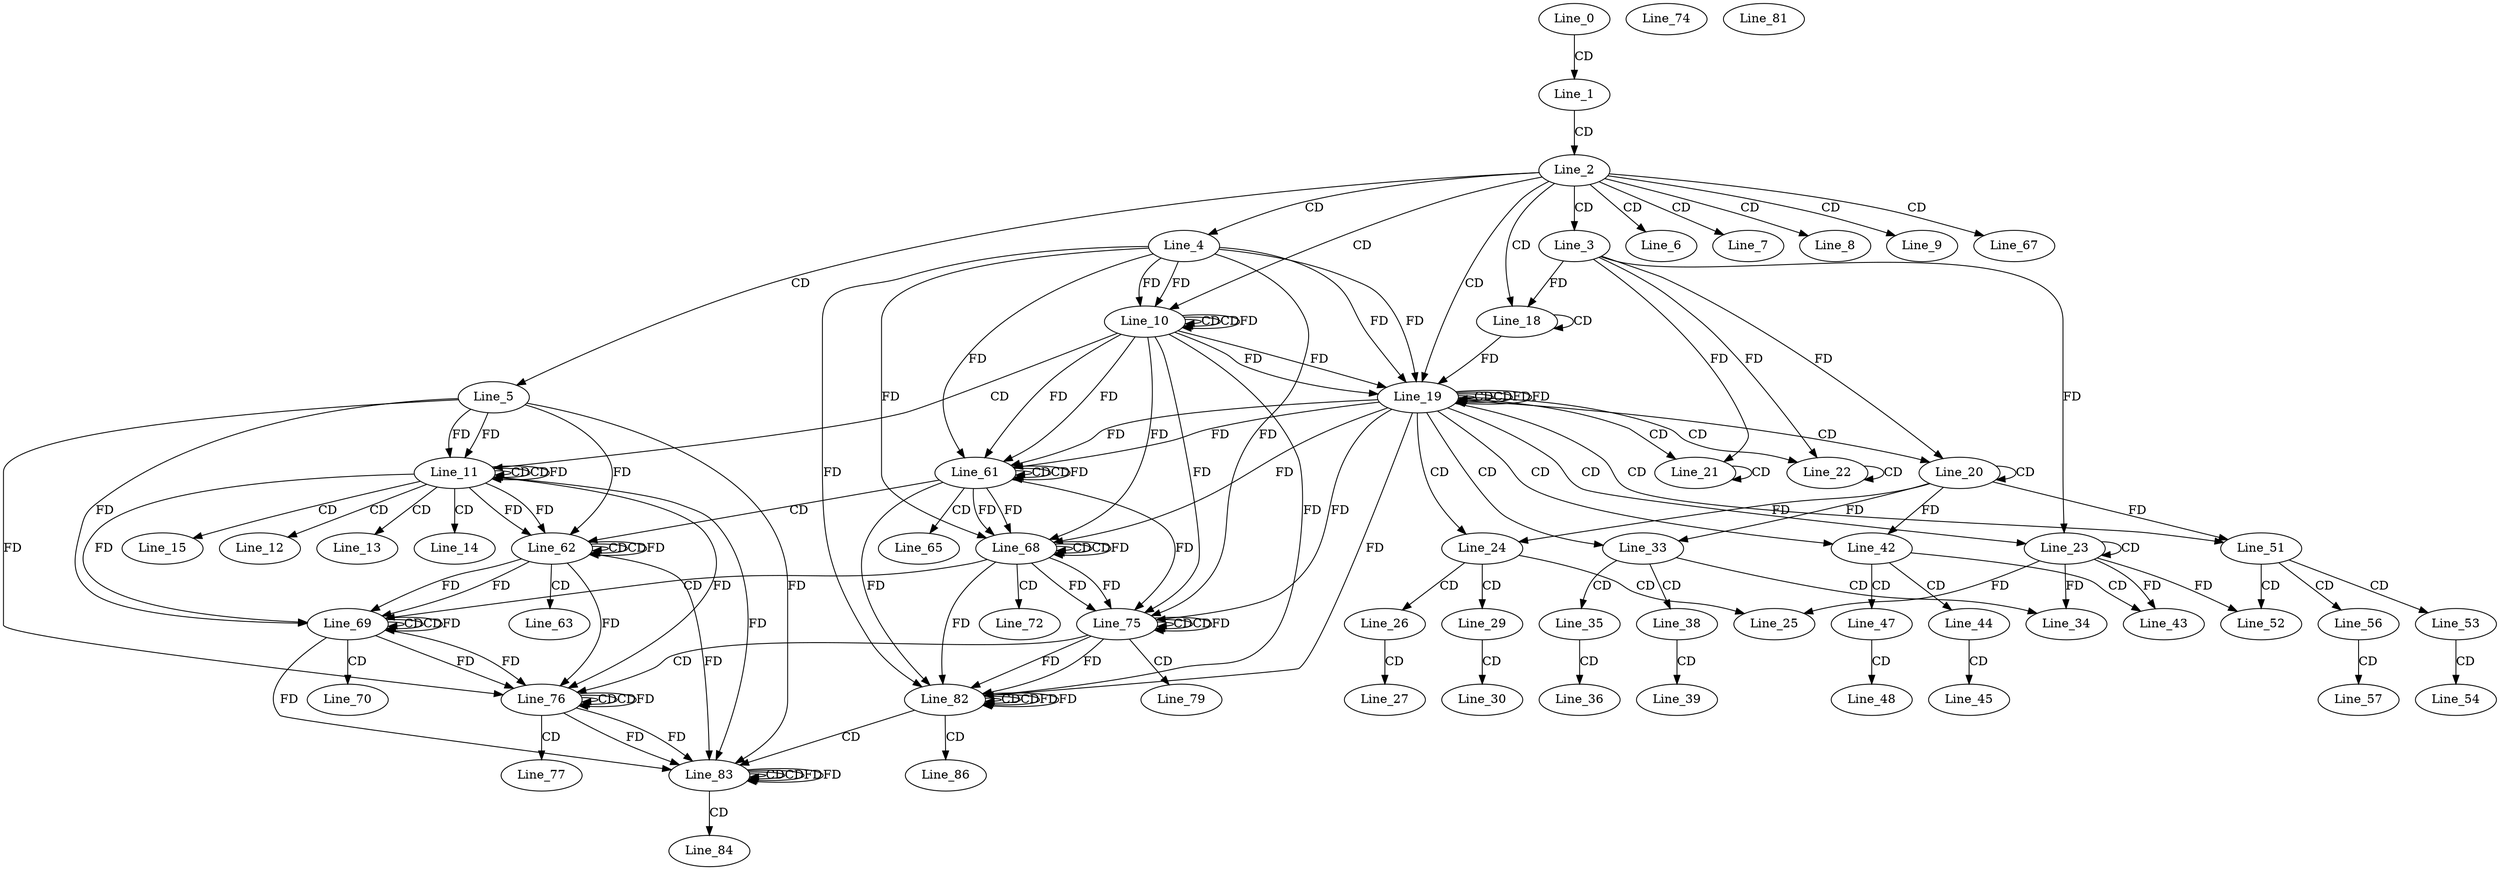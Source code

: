 digraph G {
  Line_0;
  Line_1;
  Line_2;
  Line_3;
  Line_4;
  Line_5;
  Line_6;
  Line_7;
  Line_8;
  Line_9;
  Line_10;
  Line_10;
  Line_10;
  Line_11;
  Line_11;
  Line_11;
  Line_12;
  Line_13;
  Line_14;
  Line_15;
  Line_18;
  Line_18;
  Line_19;
  Line_19;
  Line_19;
  Line_20;
  Line_20;
  Line_21;
  Line_21;
  Line_22;
  Line_22;
  Line_23;
  Line_23;
  Line_24;
  Line_25;
  Line_26;
  Line_27;
  Line_29;
  Line_30;
  Line_33;
  Line_34;
  Line_35;
  Line_36;
  Line_38;
  Line_39;
  Line_42;
  Line_43;
  Line_44;
  Line_45;
  Line_47;
  Line_48;
  Line_51;
  Line_52;
  Line_53;
  Line_54;
  Line_56;
  Line_57;
  Line_61;
  Line_61;
  Line_61;
  Line_62;
  Line_62;
  Line_62;
  Line_63;
  Line_65;
  Line_67;
  Line_68;
  Line_68;
  Line_68;
  Line_69;
  Line_69;
  Line_69;
  Line_70;
  Line_72;
  Line_74;
  Line_75;
  Line_75;
  Line_75;
  Line_76;
  Line_76;
  Line_76;
  Line_77;
  Line_79;
  Line_81;
  Line_82;
  Line_82;
  Line_82;
  Line_83;
  Line_83;
  Line_83;
  Line_84;
  Line_86;
  Line_0 -> Line_1 [ label="CD" ];
  Line_1 -> Line_2 [ label="CD" ];
  Line_2 -> Line_3 [ label="CD" ];
  Line_2 -> Line_4 [ label="CD" ];
  Line_2 -> Line_5 [ label="CD" ];
  Line_2 -> Line_6 [ label="CD" ];
  Line_2 -> Line_7 [ label="CD" ];
  Line_2 -> Line_8 [ label="CD" ];
  Line_2 -> Line_9 [ label="CD" ];
  Line_2 -> Line_10 [ label="CD" ];
  Line_10 -> Line_10 [ label="CD" ];
  Line_4 -> Line_10 [ label="FD" ];
  Line_10 -> Line_10 [ label="CD" ];
  Line_10 -> Line_10 [ label="FD" ];
  Line_4 -> Line_10 [ label="FD" ];
  Line_10 -> Line_11 [ label="CD" ];
  Line_11 -> Line_11 [ label="CD" ];
  Line_5 -> Line_11 [ label="FD" ];
  Line_11 -> Line_11 [ label="CD" ];
  Line_11 -> Line_11 [ label="FD" ];
  Line_5 -> Line_11 [ label="FD" ];
  Line_11 -> Line_12 [ label="CD" ];
  Line_11 -> Line_13 [ label="CD" ];
  Line_11 -> Line_14 [ label="CD" ];
  Line_11 -> Line_15 [ label="CD" ];
  Line_2 -> Line_18 [ label="CD" ];
  Line_18 -> Line_18 [ label="CD" ];
  Line_3 -> Line_18 [ label="FD" ];
  Line_2 -> Line_19 [ label="CD" ];
  Line_19 -> Line_19 [ label="CD" ];
  Line_10 -> Line_19 [ label="FD" ];
  Line_4 -> Line_19 [ label="FD" ];
  Line_18 -> Line_19 [ label="FD" ];
  Line_19 -> Line_19 [ label="CD" ];
  Line_19 -> Line_19 [ label="FD" ];
  Line_10 -> Line_19 [ label="FD" ];
  Line_4 -> Line_19 [ label="FD" ];
  Line_19 -> Line_20 [ label="CD" ];
  Line_20 -> Line_20 [ label="CD" ];
  Line_3 -> Line_20 [ label="FD" ];
  Line_19 -> Line_21 [ label="CD" ];
  Line_21 -> Line_21 [ label="CD" ];
  Line_3 -> Line_21 [ label="FD" ];
  Line_19 -> Line_22 [ label="CD" ];
  Line_22 -> Line_22 [ label="CD" ];
  Line_3 -> Line_22 [ label="FD" ];
  Line_19 -> Line_23 [ label="CD" ];
  Line_23 -> Line_23 [ label="CD" ];
  Line_3 -> Line_23 [ label="FD" ];
  Line_19 -> Line_24 [ label="CD" ];
  Line_20 -> Line_24 [ label="FD" ];
  Line_24 -> Line_25 [ label="CD" ];
  Line_23 -> Line_25 [ label="FD" ];
  Line_24 -> Line_26 [ label="CD" ];
  Line_26 -> Line_27 [ label="CD" ];
  Line_24 -> Line_29 [ label="CD" ];
  Line_29 -> Line_30 [ label="CD" ];
  Line_19 -> Line_33 [ label="CD" ];
  Line_20 -> Line_33 [ label="FD" ];
  Line_33 -> Line_34 [ label="CD" ];
  Line_23 -> Line_34 [ label="FD" ];
  Line_33 -> Line_35 [ label="CD" ];
  Line_35 -> Line_36 [ label="CD" ];
  Line_33 -> Line_38 [ label="CD" ];
  Line_38 -> Line_39 [ label="CD" ];
  Line_19 -> Line_42 [ label="CD" ];
  Line_20 -> Line_42 [ label="FD" ];
  Line_42 -> Line_43 [ label="CD" ];
  Line_23 -> Line_43 [ label="FD" ];
  Line_42 -> Line_44 [ label="CD" ];
  Line_44 -> Line_45 [ label="CD" ];
  Line_42 -> Line_47 [ label="CD" ];
  Line_47 -> Line_48 [ label="CD" ];
  Line_19 -> Line_51 [ label="CD" ];
  Line_20 -> Line_51 [ label="FD" ];
  Line_51 -> Line_52 [ label="CD" ];
  Line_23 -> Line_52 [ label="FD" ];
  Line_51 -> Line_53 [ label="CD" ];
  Line_53 -> Line_54 [ label="CD" ];
  Line_51 -> Line_56 [ label="CD" ];
  Line_56 -> Line_57 [ label="CD" ];
  Line_61 -> Line_61 [ label="CD" ];
  Line_19 -> Line_61 [ label="FD" ];
  Line_10 -> Line_61 [ label="FD" ];
  Line_61 -> Line_61 [ label="CD" ];
  Line_61 -> Line_61 [ label="FD" ];
  Line_19 -> Line_61 [ label="FD" ];
  Line_10 -> Line_61 [ label="FD" ];
  Line_4 -> Line_61 [ label="FD" ];
  Line_61 -> Line_62 [ label="CD" ];
  Line_62 -> Line_62 [ label="CD" ];
  Line_11 -> Line_62 [ label="FD" ];
  Line_62 -> Line_62 [ label="CD" ];
  Line_62 -> Line_62 [ label="FD" ];
  Line_11 -> Line_62 [ label="FD" ];
  Line_5 -> Line_62 [ label="FD" ];
  Line_62 -> Line_63 [ label="CD" ];
  Line_61 -> Line_65 [ label="CD" ];
  Line_2 -> Line_67 [ label="CD" ];
  Line_68 -> Line_68 [ label="CD" ];
  Line_61 -> Line_68 [ label="FD" ];
  Line_68 -> Line_68 [ label="CD" ];
  Line_68 -> Line_68 [ label="FD" ];
  Line_61 -> Line_68 [ label="FD" ];
  Line_19 -> Line_68 [ label="FD" ];
  Line_10 -> Line_68 [ label="FD" ];
  Line_4 -> Line_68 [ label="FD" ];
  Line_68 -> Line_69 [ label="CD" ];
  Line_69 -> Line_69 [ label="CD" ];
  Line_62 -> Line_69 [ label="FD" ];
  Line_69 -> Line_69 [ label="CD" ];
  Line_69 -> Line_69 [ label="FD" ];
  Line_62 -> Line_69 [ label="FD" ];
  Line_11 -> Line_69 [ label="FD" ];
  Line_5 -> Line_69 [ label="FD" ];
  Line_69 -> Line_70 [ label="CD" ];
  Line_68 -> Line_72 [ label="CD" ];
  Line_75 -> Line_75 [ label="CD" ];
  Line_68 -> Line_75 [ label="FD" ];
  Line_75 -> Line_75 [ label="CD" ];
  Line_75 -> Line_75 [ label="FD" ];
  Line_68 -> Line_75 [ label="FD" ];
  Line_61 -> Line_75 [ label="FD" ];
  Line_19 -> Line_75 [ label="FD" ];
  Line_10 -> Line_75 [ label="FD" ];
  Line_4 -> Line_75 [ label="FD" ];
  Line_75 -> Line_76 [ label="CD" ];
  Line_76 -> Line_76 [ label="CD" ];
  Line_69 -> Line_76 [ label="FD" ];
  Line_76 -> Line_76 [ label="CD" ];
  Line_76 -> Line_76 [ label="FD" ];
  Line_69 -> Line_76 [ label="FD" ];
  Line_62 -> Line_76 [ label="FD" ];
  Line_11 -> Line_76 [ label="FD" ];
  Line_5 -> Line_76 [ label="FD" ];
  Line_76 -> Line_77 [ label="CD" ];
  Line_75 -> Line_79 [ label="CD" ];
  Line_82 -> Line_82 [ label="CD" ];
  Line_75 -> Line_82 [ label="FD" ];
  Line_82 -> Line_82 [ label="CD" ];
  Line_82 -> Line_82 [ label="FD" ];
  Line_75 -> Line_82 [ label="FD" ];
  Line_68 -> Line_82 [ label="FD" ];
  Line_61 -> Line_82 [ label="FD" ];
  Line_19 -> Line_82 [ label="FD" ];
  Line_10 -> Line_82 [ label="FD" ];
  Line_4 -> Line_82 [ label="FD" ];
  Line_82 -> Line_83 [ label="CD" ];
  Line_83 -> Line_83 [ label="CD" ];
  Line_76 -> Line_83 [ label="FD" ];
  Line_83 -> Line_83 [ label="CD" ];
  Line_83 -> Line_83 [ label="FD" ];
  Line_76 -> Line_83 [ label="FD" ];
  Line_69 -> Line_83 [ label="FD" ];
  Line_62 -> Line_83 [ label="FD" ];
  Line_11 -> Line_83 [ label="FD" ];
  Line_5 -> Line_83 [ label="FD" ];
  Line_83 -> Line_84 [ label="CD" ];
  Line_82 -> Line_86 [ label="CD" ];
  Line_19 -> Line_19 [ label="FD" ];
  Line_82 -> Line_82 [ label="FD" ];
  Line_83 -> Line_83 [ label="FD" ];
}
